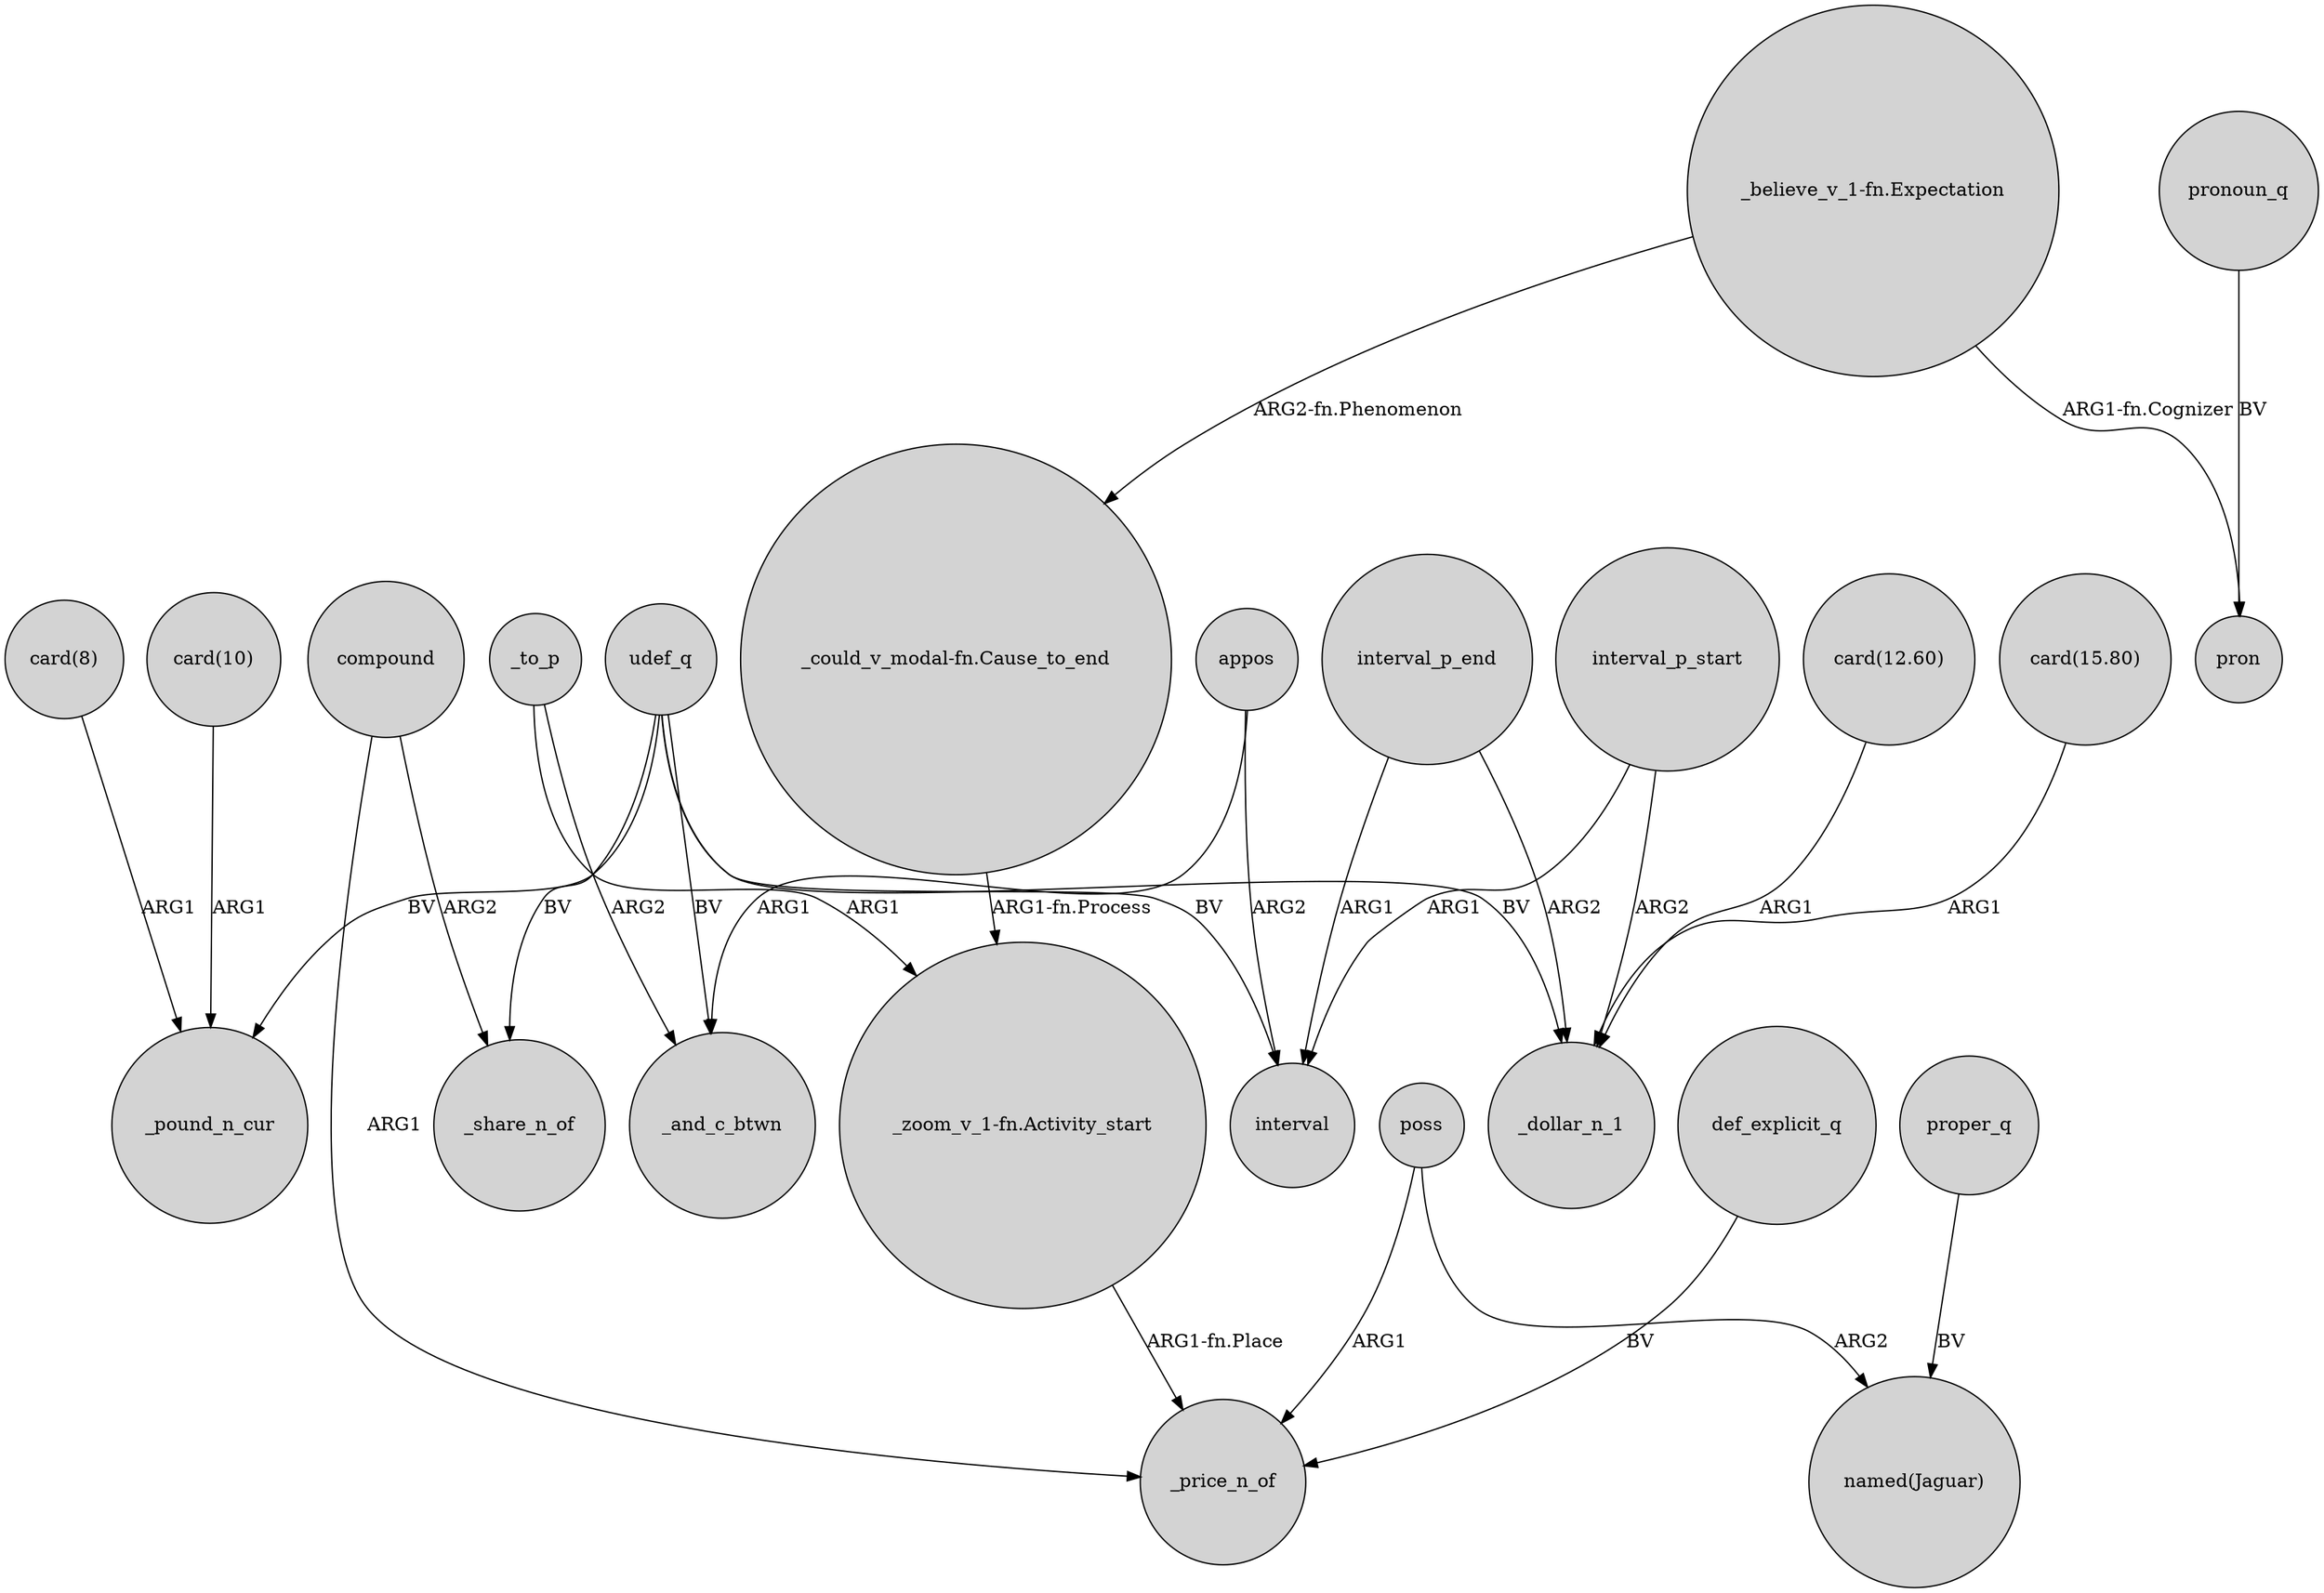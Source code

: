 digraph {
	node [shape=circle style=filled]
	udef_q -> _pound_n_cur [label=BV]
	appos -> _and_c_btwn [label=ARG1]
	udef_q -> _and_c_btwn [label=BV]
	"card(12.60)" -> _dollar_n_1 [label=ARG1]
	appos -> interval [label=ARG2]
	udef_q -> interval [label=BV]
	"_zoom_v_1-fn.Activity_start" -> _price_n_of [label="ARG1-fn.Place"]
	_to_p -> "_zoom_v_1-fn.Activity_start" [label=ARG1]
	interval_p_start -> interval [label=ARG1]
	pronoun_q -> pron [label=BV]
	poss -> _price_n_of [label=ARG1]
	udef_q -> _share_n_of [label=BV]
	poss -> "named(Jaguar)" [label=ARG2]
	proper_q -> "named(Jaguar)" [label=BV]
	udef_q -> _dollar_n_1 [label=BV]
	interval_p_end -> interval [label=ARG1]
	"card(15.80)" -> _dollar_n_1 [label=ARG1]
	compound -> _share_n_of [label=ARG2]
	interval_p_end -> _dollar_n_1 [label=ARG2]
	"_believe_v_1-fn.Expectation" -> "_could_v_modal-fn.Cause_to_end" [label="ARG2-fn.Phenomenon"]
	"_believe_v_1-fn.Expectation" -> pron [label="ARG1-fn.Cognizer"]
	"card(8)" -> _pound_n_cur [label=ARG1]
	"card(10)" -> _pound_n_cur [label=ARG1]
	"_could_v_modal-fn.Cause_to_end" -> "_zoom_v_1-fn.Activity_start" [label="ARG1-fn.Process"]
	_to_p -> _and_c_btwn [label=ARG2]
	compound -> _price_n_of [label=ARG1]
	interval_p_start -> _dollar_n_1 [label=ARG2]
	def_explicit_q -> _price_n_of [label=BV]
}
